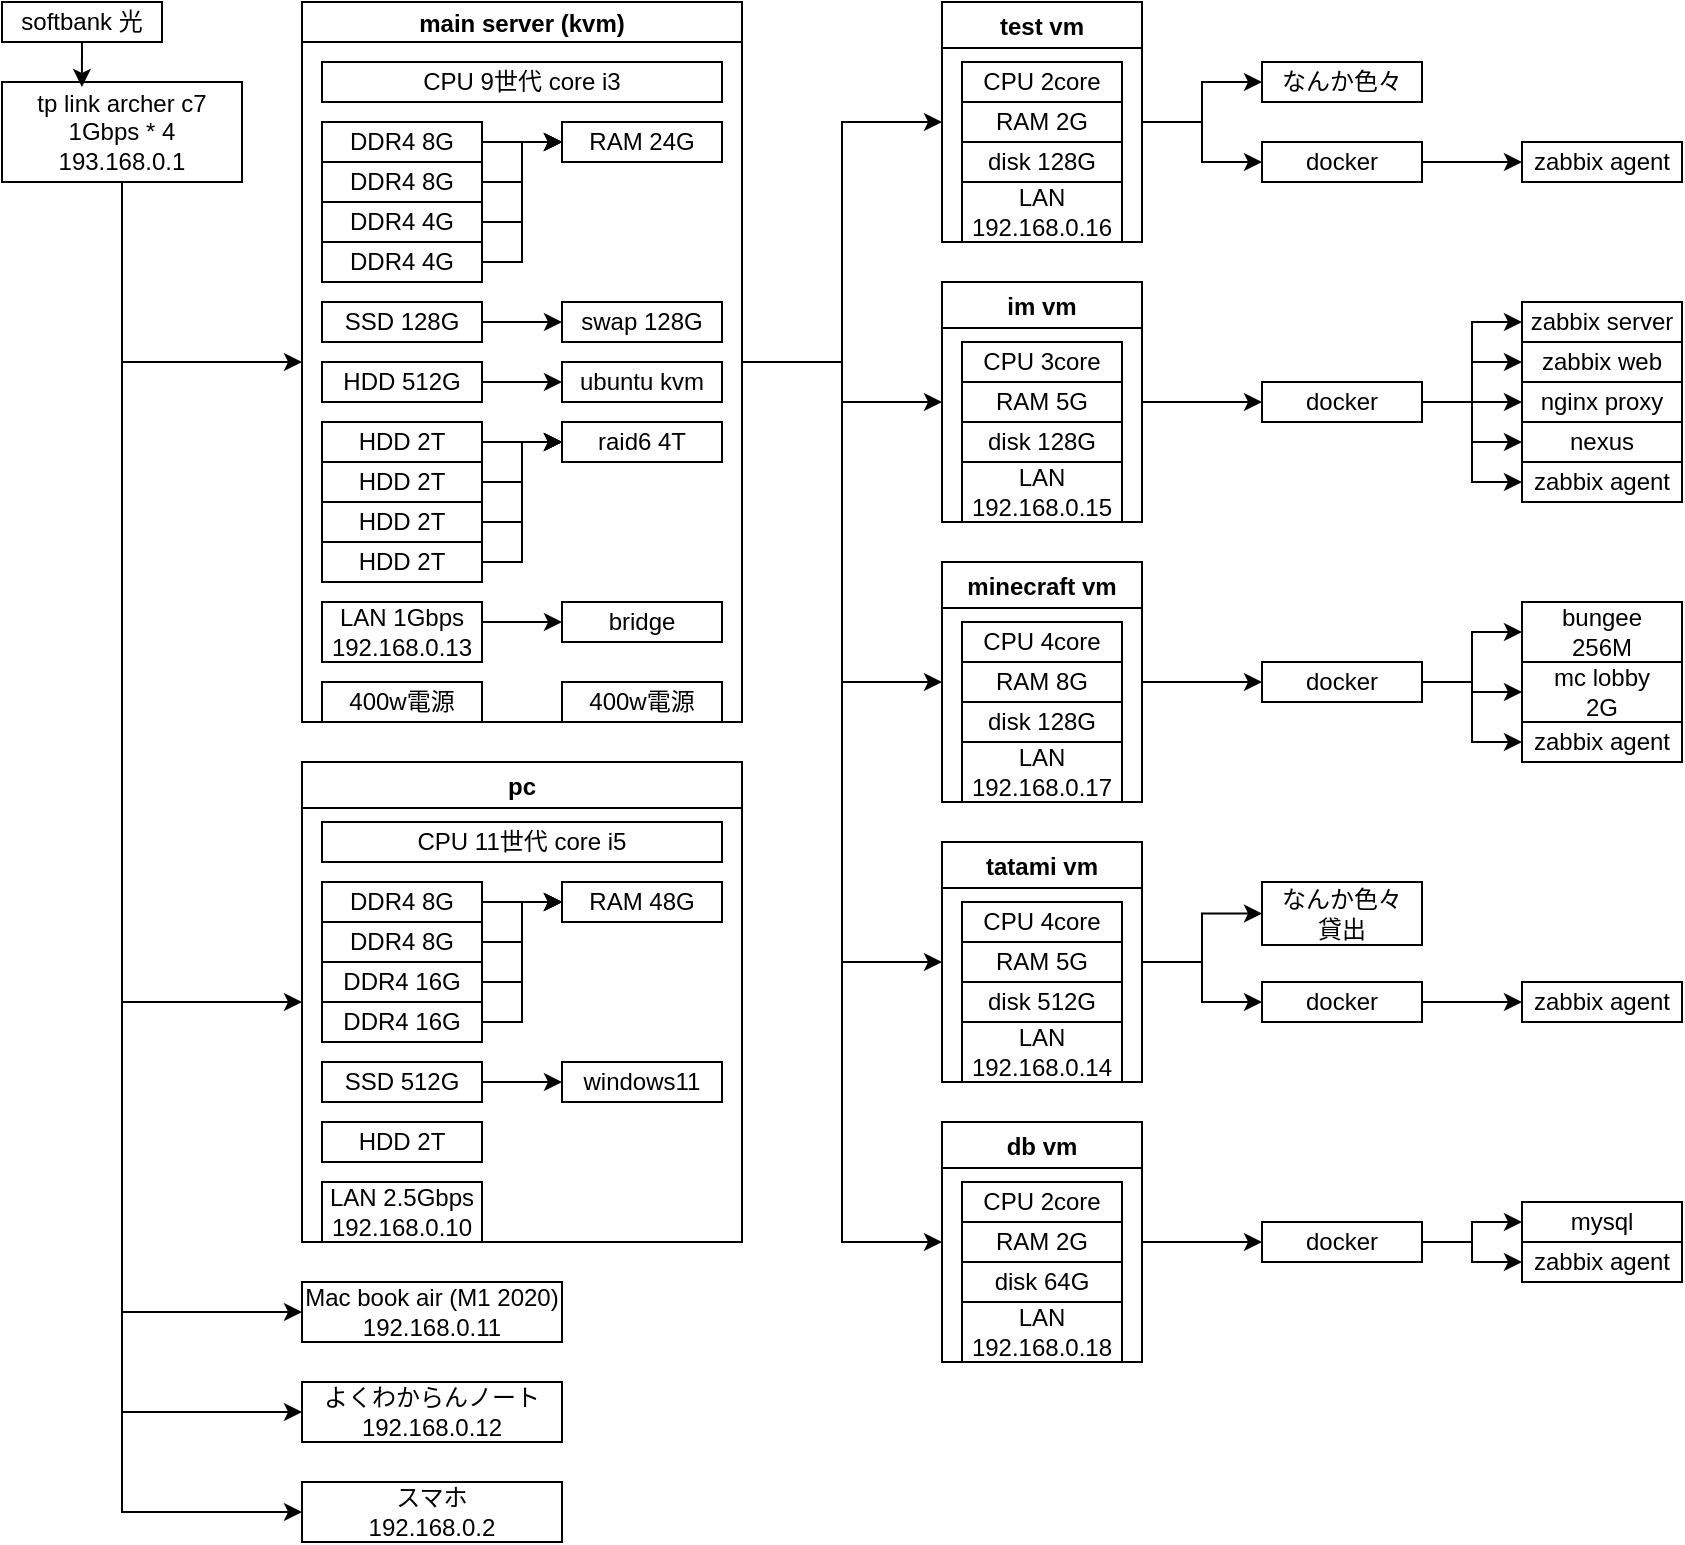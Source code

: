 <mxfile>
    <diagram id="F0OBJqVu1mHpr89dbaOW" name="ページ1">
        <mxGraphModel dx="724" dy="680" grid="1" gridSize="10" guides="1" tooltips="1" connect="1" arrows="1" fold="1" page="1" pageScale="1" pageWidth="1169" pageHeight="827" math="0" shadow="0">
            <root>
                <mxCell id="0"/>
                <mxCell id="1" parent="0"/>
                <mxCell id="114" style="edgeStyle=orthogonalEdgeStyle;rounded=0;html=1;exitX=1;exitY=0.5;exitDx=0;exitDy=0;entryX=0;entryY=0.5;entryDx=0;entryDy=0;" edge="1" parent="1" source="38" target="90">
                    <mxGeometry relative="1" as="geometry">
                        <Array as="points">
                            <mxPoint x="460" y="220"/>
                            <mxPoint x="460" y="100"/>
                        </Array>
                    </mxGeometry>
                </mxCell>
                <mxCell id="115" style="edgeStyle=orthogonalEdgeStyle;rounded=0;html=1;exitX=1;exitY=0.5;exitDx=0;exitDy=0;entryX=0;entryY=0.5;entryDx=0;entryDy=0;" edge="1" parent="1" source="38" target="97">
                    <mxGeometry relative="1" as="geometry"/>
                </mxCell>
                <mxCell id="125" style="edgeStyle=orthogonalEdgeStyle;rounded=0;html=1;exitX=1;exitY=0.5;exitDx=0;exitDy=0;entryX=0;entryY=0.5;entryDx=0;entryDy=0;" edge="1" parent="1" source="38" target="105">
                    <mxGeometry relative="1" as="geometry"/>
                </mxCell>
                <mxCell id="126" style="edgeStyle=orthogonalEdgeStyle;rounded=0;html=1;exitX=1;exitY=0.5;exitDx=0;exitDy=0;entryX=0;entryY=0.5;entryDx=0;entryDy=0;" edge="1" parent="1" source="38" target="101">
                    <mxGeometry relative="1" as="geometry"/>
                </mxCell>
                <mxCell id="158" style="edgeStyle=orthogonalEdgeStyle;rounded=0;html=1;exitX=1;exitY=0.5;exitDx=0;exitDy=0;entryX=0;entryY=0.5;entryDx=0;entryDy=0;" edge="1" parent="1" source="38" target="109">
                    <mxGeometry relative="1" as="geometry"/>
                </mxCell>
                <mxCell id="38" value="main server (kvm)" style="swimlane;startSize=20;" parent="1" vertex="1">
                    <mxGeometry x="190" y="40" width="220" height="360" as="geometry"/>
                </mxCell>
                <mxCell id="14" value="CPU 9世代 core i3" style="rounded=0;whiteSpace=wrap;html=1;" parent="38" vertex="1">
                    <mxGeometry x="10" y="30" width="200" height="20" as="geometry"/>
                </mxCell>
                <mxCell id="13" value="RAM 24G" style="rounded=0;whiteSpace=wrap;html=1;" parent="38" vertex="1">
                    <mxGeometry x="130" y="60" width="80" height="20" as="geometry"/>
                </mxCell>
                <mxCell id="29" value="swap 128G" style="rounded=0;whiteSpace=wrap;html=1;" parent="38" vertex="1">
                    <mxGeometry x="130" y="150" width="80" height="20" as="geometry"/>
                </mxCell>
                <mxCell id="63" style="edgeStyle=orthogonalEdgeStyle;rounded=0;html=1;exitX=1;exitY=0.5;exitDx=0;exitDy=0;entryX=0;entryY=0.5;entryDx=0;entryDy=0;" parent="38" source="12" target="29" edge="1">
                    <mxGeometry relative="1" as="geometry"/>
                </mxCell>
                <mxCell id="12" value="SSD 128G" style="rounded=0;whiteSpace=wrap;html=1;" parent="38" vertex="1">
                    <mxGeometry x="10" y="150" width="80" height="20" as="geometry"/>
                </mxCell>
                <mxCell id="28" value="ubuntu kvm" style="rounded=0;whiteSpace=wrap;html=1;" parent="38" vertex="1">
                    <mxGeometry x="130" y="180" width="80" height="20" as="geometry"/>
                </mxCell>
                <mxCell id="66" style="edgeStyle=orthogonalEdgeStyle;rounded=0;html=1;exitX=1;exitY=0.5;exitDx=0;exitDy=0;entryX=0;entryY=0.5;entryDx=0;entryDy=0;" parent="38" source="9" target="15" edge="1">
                    <mxGeometry relative="1" as="geometry"/>
                </mxCell>
                <mxCell id="9" value="HDD 2T" style="rounded=0;whiteSpace=wrap;html=1;" parent="38" vertex="1">
                    <mxGeometry x="10" y="230" width="80" height="20" as="geometry"/>
                </mxCell>
                <mxCell id="68" style="edgeStyle=orthogonalEdgeStyle;rounded=0;html=1;exitX=1;exitY=0.5;exitDx=0;exitDy=0;entryX=0;entryY=0.5;entryDx=0;entryDy=0;" parent="38" source="10" target="15" edge="1">
                    <mxGeometry relative="1" as="geometry"/>
                </mxCell>
                <mxCell id="10" value="HDD 2T" style="rounded=0;whiteSpace=wrap;html=1;" parent="38" vertex="1">
                    <mxGeometry x="10" y="250" width="80" height="20" as="geometry"/>
                </mxCell>
                <mxCell id="65" style="edgeStyle=orthogonalEdgeStyle;rounded=0;html=1;exitX=1;exitY=0.5;exitDx=0;exitDy=0;entryX=0;entryY=0.5;entryDx=0;entryDy=0;" parent="38" source="8" target="15" edge="1">
                    <mxGeometry relative="1" as="geometry"/>
                </mxCell>
                <mxCell id="8" value="HDD 2T" style="rounded=0;whiteSpace=wrap;html=1;" parent="38" vertex="1">
                    <mxGeometry x="10" y="210" width="80" height="20" as="geometry"/>
                </mxCell>
                <mxCell id="69" style="edgeStyle=orthogonalEdgeStyle;rounded=0;html=1;exitX=1;exitY=0.5;exitDx=0;exitDy=0;entryX=0;entryY=0.5;entryDx=0;entryDy=0;" parent="38" source="7" target="15" edge="1">
                    <mxGeometry relative="1" as="geometry"/>
                </mxCell>
                <mxCell id="7" value="HDD 2T" style="rounded=0;whiteSpace=wrap;html=1;" parent="38" vertex="1">
                    <mxGeometry x="10" y="270" width="80" height="20" as="geometry"/>
                </mxCell>
                <mxCell id="4" value="400w電源" style="rounded=0;whiteSpace=wrap;html=1;" parent="38" vertex="1">
                    <mxGeometry x="10" y="340" width="80" height="20" as="geometry"/>
                </mxCell>
                <mxCell id="5" value="400w電源" style="rounded=0;whiteSpace=wrap;html=1;" parent="38" vertex="1">
                    <mxGeometry x="130" y="340" width="80" height="20" as="geometry"/>
                </mxCell>
                <mxCell id="15" value="raid6 4T" style="rounded=0;whiteSpace=wrap;html=1;" parent="38" vertex="1">
                    <mxGeometry x="130" y="210" width="80" height="20" as="geometry"/>
                </mxCell>
                <mxCell id="64" style="edgeStyle=orthogonalEdgeStyle;rounded=0;html=1;exitX=1;exitY=0.5;exitDx=0;exitDy=0;entryX=0;entryY=0.5;entryDx=0;entryDy=0;" parent="38" source="11" target="28" edge="1">
                    <mxGeometry relative="1" as="geometry"/>
                </mxCell>
                <mxCell id="11" value="HDD 512G" style="rounded=0;whiteSpace=wrap;html=1;" parent="38" vertex="1">
                    <mxGeometry x="10" y="180" width="80" height="20" as="geometry"/>
                </mxCell>
                <mxCell id="92" style="edgeStyle=orthogonalEdgeStyle;rounded=0;html=1;exitX=1;exitY=0.25;exitDx=0;exitDy=0;entryX=0;entryY=0.5;entryDx=0;entryDy=0;" edge="1" parent="38" source="48" target="91">
                    <mxGeometry relative="1" as="geometry">
                        <Array as="points">
                            <mxPoint x="90" y="310"/>
                        </Array>
                    </mxGeometry>
                </mxCell>
                <mxCell id="48" value="LAN 1Gbps&lt;br&gt;192.168.0.13" style="rounded=0;whiteSpace=wrap;html=1;" parent="38" vertex="1">
                    <mxGeometry x="10" y="300" width="80" height="30" as="geometry"/>
                </mxCell>
                <mxCell id="58" style="edgeStyle=orthogonalEdgeStyle;rounded=0;html=1;exitX=1;exitY=0.5;exitDx=0;exitDy=0;entryX=0;entryY=0.5;entryDx=0;entryDy=0;" parent="38" source="50" target="13" edge="1">
                    <mxGeometry relative="1" as="geometry"/>
                </mxCell>
                <mxCell id="50" value="DDR4 8G" style="rounded=0;whiteSpace=wrap;html=1;" parent="38" vertex="1">
                    <mxGeometry x="10" y="60" width="80" height="20" as="geometry"/>
                </mxCell>
                <mxCell id="60" style="edgeStyle=orthogonalEdgeStyle;rounded=0;html=1;exitX=1;exitY=0.5;exitDx=0;exitDy=0;entryX=0;entryY=0.5;entryDx=0;entryDy=0;" parent="38" source="51" target="13" edge="1">
                    <mxGeometry relative="1" as="geometry"/>
                </mxCell>
                <mxCell id="51" value="DDR4 8G" style="rounded=0;whiteSpace=wrap;html=1;" parent="38" vertex="1">
                    <mxGeometry x="10" y="80" width="80" height="20" as="geometry"/>
                </mxCell>
                <mxCell id="61" style="edgeStyle=orthogonalEdgeStyle;rounded=0;html=1;exitX=1;exitY=0.5;exitDx=0;exitDy=0;entryX=0;entryY=0.5;entryDx=0;entryDy=0;" parent="38" source="52" target="13" edge="1">
                    <mxGeometry relative="1" as="geometry"/>
                </mxCell>
                <mxCell id="52" value="DDR4 4G" style="rounded=0;whiteSpace=wrap;html=1;" parent="38" vertex="1">
                    <mxGeometry x="10" y="100" width="80" height="20" as="geometry"/>
                </mxCell>
                <mxCell id="62" style="edgeStyle=orthogonalEdgeStyle;rounded=0;html=1;exitX=1;exitY=0.5;exitDx=0;exitDy=0;entryX=0;entryY=0.5;entryDx=0;entryDy=0;" parent="38" source="53" target="13" edge="1">
                    <mxGeometry relative="1" as="geometry"/>
                </mxCell>
                <mxCell id="53" value="DDR4 4G" style="rounded=0;whiteSpace=wrap;html=1;" parent="38" vertex="1">
                    <mxGeometry x="10" y="120" width="80" height="20" as="geometry"/>
                </mxCell>
                <mxCell id="91" value="bridge" style="rounded=0;whiteSpace=wrap;html=1;" vertex="1" parent="38">
                    <mxGeometry x="130" y="300" width="80" height="20" as="geometry"/>
                </mxCell>
                <mxCell id="122" style="edgeStyle=orthogonalEdgeStyle;rounded=0;html=1;exitX=0.5;exitY=1;exitDx=0;exitDy=0;entryX=0;entryY=0.5;entryDx=0;entryDy=0;" edge="1" parent="1" source="54" target="38">
                    <mxGeometry relative="1" as="geometry"/>
                </mxCell>
                <mxCell id="123" style="edgeStyle=orthogonalEdgeStyle;rounded=0;html=1;exitX=0.5;exitY=1;exitDx=0;exitDy=0;entryX=0;entryY=0.5;entryDx=0;entryDy=0;" edge="1" parent="1" source="54" target="70">
                    <mxGeometry relative="1" as="geometry"/>
                </mxCell>
                <mxCell id="166" style="edgeStyle=orthogonalEdgeStyle;rounded=0;html=1;exitX=0.5;exitY=1;exitDx=0;exitDy=0;entryX=0;entryY=0.5;entryDx=0;entryDy=0;" edge="1" parent="1" source="54" target="163">
                    <mxGeometry relative="1" as="geometry"/>
                </mxCell>
                <mxCell id="167" style="edgeStyle=orthogonalEdgeStyle;rounded=0;html=1;exitX=0.5;exitY=1;exitDx=0;exitDy=0;entryX=0;entryY=0.5;entryDx=0;entryDy=0;" edge="1" parent="1" source="54" target="164">
                    <mxGeometry relative="1" as="geometry"/>
                </mxCell>
                <mxCell id="168" style="edgeStyle=orthogonalEdgeStyle;rounded=0;html=1;exitX=0.5;exitY=1;exitDx=0;exitDy=0;entryX=0;entryY=0.5;entryDx=0;entryDy=0;" edge="1" parent="1" source="54" target="165">
                    <mxGeometry relative="1" as="geometry"/>
                </mxCell>
                <mxCell id="54" value="tp link archer c7&lt;br&gt;1Gbps * 4&lt;br&gt;193.168.0.1" style="rounded=0;whiteSpace=wrap;html=1;" parent="1" vertex="1">
                    <mxGeometry x="40" y="80" width="120" height="50" as="geometry"/>
                </mxCell>
                <mxCell id="56" style="edgeStyle=orthogonalEdgeStyle;rounded=0;html=1;exitX=0.5;exitY=1;exitDx=0;exitDy=0;entryX=0.333;entryY=0.05;entryDx=0;entryDy=0;entryPerimeter=0;" parent="1" source="55" target="54" edge="1">
                    <mxGeometry relative="1" as="geometry"/>
                </mxCell>
                <mxCell id="55" value="softbank 光" style="rounded=0;whiteSpace=wrap;html=1;" parent="1" vertex="1">
                    <mxGeometry x="40" y="40" width="80" height="20" as="geometry"/>
                </mxCell>
                <mxCell id="70" value="pc" style="swimlane;" vertex="1" parent="1">
                    <mxGeometry x="190" y="420" width="220" height="240" as="geometry"/>
                </mxCell>
                <mxCell id="71" value="CPU 11世代 core i5" style="rounded=0;whiteSpace=wrap;html=1;" vertex="1" parent="70">
                    <mxGeometry x="10" y="30" width="200" height="20" as="geometry"/>
                </mxCell>
                <mxCell id="72" value="RAM 48G" style="rounded=0;whiteSpace=wrap;html=1;" vertex="1" parent="70">
                    <mxGeometry x="130" y="60" width="80" height="20" as="geometry"/>
                </mxCell>
                <mxCell id="73" style="edgeStyle=orthogonalEdgeStyle;rounded=0;html=1;exitX=1;exitY=0.5;exitDx=0;exitDy=0;entryX=0;entryY=0.5;entryDx=0;entryDy=0;" edge="1" parent="70" source="74" target="72">
                    <mxGeometry relative="1" as="geometry"/>
                </mxCell>
                <mxCell id="74" value="DDR4 8G" style="rounded=0;whiteSpace=wrap;html=1;" vertex="1" parent="70">
                    <mxGeometry x="10" y="60" width="80" height="20" as="geometry"/>
                </mxCell>
                <mxCell id="75" style="edgeStyle=orthogonalEdgeStyle;rounded=0;html=1;exitX=1;exitY=0.5;exitDx=0;exitDy=0;entryX=0;entryY=0.5;entryDx=0;entryDy=0;" edge="1" parent="70" source="76" target="72">
                    <mxGeometry relative="1" as="geometry"/>
                </mxCell>
                <mxCell id="76" value="DDR4 8G" style="rounded=0;whiteSpace=wrap;html=1;" vertex="1" parent="70">
                    <mxGeometry x="10" y="80" width="80" height="20" as="geometry"/>
                </mxCell>
                <mxCell id="77" style="edgeStyle=orthogonalEdgeStyle;rounded=0;html=1;exitX=1;exitY=0.5;exitDx=0;exitDy=0;entryX=0;entryY=0.5;entryDx=0;entryDy=0;" edge="1" parent="70" source="78" target="72">
                    <mxGeometry relative="1" as="geometry"/>
                </mxCell>
                <mxCell id="78" value="DDR4 16G" style="rounded=0;whiteSpace=wrap;html=1;" vertex="1" parent="70">
                    <mxGeometry x="10" y="100" width="80" height="20" as="geometry"/>
                </mxCell>
                <mxCell id="79" style="edgeStyle=orthogonalEdgeStyle;rounded=0;html=1;exitX=1;exitY=0.5;exitDx=0;exitDy=0;entryX=0;entryY=0.5;entryDx=0;entryDy=0;" edge="1" parent="70" source="80" target="72">
                    <mxGeometry relative="1" as="geometry"/>
                </mxCell>
                <mxCell id="80" value="DDR4 16G" style="rounded=0;whiteSpace=wrap;html=1;" vertex="1" parent="70">
                    <mxGeometry x="10" y="120" width="80" height="20" as="geometry"/>
                </mxCell>
                <mxCell id="81" value="windows11" style="rounded=0;whiteSpace=wrap;html=1;" vertex="1" parent="70">
                    <mxGeometry x="130" y="150" width="80" height="20" as="geometry"/>
                </mxCell>
                <mxCell id="82" style="edgeStyle=orthogonalEdgeStyle;rounded=0;html=1;exitX=1;exitY=0.5;exitDx=0;exitDy=0;entryX=0;entryY=0.5;entryDx=0;entryDy=0;" edge="1" parent="70" source="83" target="81">
                    <mxGeometry relative="1" as="geometry"/>
                </mxCell>
                <mxCell id="83" value="SSD 512G" style="rounded=0;whiteSpace=wrap;html=1;" vertex="1" parent="70">
                    <mxGeometry x="10" y="150" width="80" height="20" as="geometry"/>
                </mxCell>
                <mxCell id="84" value="HDD 2T" style="rounded=0;whiteSpace=wrap;html=1;" vertex="1" parent="70">
                    <mxGeometry x="10" y="180" width="80" height="20" as="geometry"/>
                </mxCell>
                <mxCell id="88" value="LAN 2.5Gbps&lt;br&gt;192.168.0.10" style="rounded=0;whiteSpace=wrap;html=1;" vertex="1" parent="70">
                    <mxGeometry x="10" y="210" width="80" height="30" as="geometry"/>
                </mxCell>
                <mxCell id="132" style="edgeStyle=orthogonalEdgeStyle;rounded=0;html=1;exitX=1;exitY=0.5;exitDx=0;exitDy=0;entryX=0;entryY=0.5;entryDx=0;entryDy=0;" edge="1" parent="1" source="90" target="127">
                    <mxGeometry relative="1" as="geometry"/>
                </mxCell>
                <mxCell id="172" style="edgeStyle=orthogonalEdgeStyle;rounded=0;html=1;exitX=1;exitY=0.5;exitDx=0;exitDy=0;entryX=0;entryY=0.5;entryDx=0;entryDy=0;" edge="1" parent="1" source="90" target="171">
                    <mxGeometry relative="1" as="geometry"/>
                </mxCell>
                <mxCell id="90" value="test vm" style="swimlane;" vertex="1" parent="1">
                    <mxGeometry x="510" y="40" width="100" height="120" as="geometry"/>
                </mxCell>
                <mxCell id="94" value="CPU 2core" style="rounded=0;whiteSpace=wrap;html=1;" vertex="1" parent="90">
                    <mxGeometry x="10" y="30" width="80" height="20" as="geometry"/>
                </mxCell>
                <mxCell id="95" value="RAM 2G" style="rounded=0;whiteSpace=wrap;html=1;" vertex="1" parent="90">
                    <mxGeometry x="10" y="50" width="80" height="20" as="geometry"/>
                </mxCell>
                <mxCell id="96" value="disk 128G" style="rounded=0;whiteSpace=wrap;html=1;" vertex="1" parent="90">
                    <mxGeometry x="10" y="70" width="80" height="20" as="geometry"/>
                </mxCell>
                <mxCell id="156" value="LAN&lt;br&gt;192.168.0.16" style="rounded=0;whiteSpace=wrap;html=1;" vertex="1" parent="90">
                    <mxGeometry x="10" y="90" width="80" height="30" as="geometry"/>
                </mxCell>
                <mxCell id="140" style="edgeStyle=orthogonalEdgeStyle;rounded=0;html=1;exitX=1;exitY=0.5;exitDx=0;exitDy=0;entryX=0;entryY=0.5;entryDx=0;entryDy=0;" edge="1" parent="1" source="97" target="139">
                    <mxGeometry relative="1" as="geometry"/>
                </mxCell>
                <mxCell id="97" value="im vm" style="swimlane;" vertex="1" parent="1">
                    <mxGeometry x="510" y="180" width="100" height="120" as="geometry"/>
                </mxCell>
                <mxCell id="98" value="CPU 3core" style="rounded=0;whiteSpace=wrap;html=1;" vertex="1" parent="97">
                    <mxGeometry x="10" y="30" width="80" height="20" as="geometry"/>
                </mxCell>
                <mxCell id="99" value="RAM 5G" style="rounded=0;whiteSpace=wrap;html=1;" vertex="1" parent="97">
                    <mxGeometry x="10" y="50" width="80" height="20" as="geometry"/>
                </mxCell>
                <mxCell id="100" value="disk 128G" style="rounded=0;whiteSpace=wrap;html=1;" vertex="1" parent="97">
                    <mxGeometry x="10" y="70" width="80" height="20" as="geometry"/>
                </mxCell>
                <mxCell id="157" value="LAN&lt;br&gt;192.168.0.15" style="rounded=0;whiteSpace=wrap;html=1;" vertex="1" parent="97">
                    <mxGeometry x="10" y="90" width="80" height="30" as="geometry"/>
                </mxCell>
                <mxCell id="146" style="edgeStyle=orthogonalEdgeStyle;rounded=0;html=1;exitX=1;exitY=0.5;exitDx=0;exitDy=0;entryX=0;entryY=0.5;entryDx=0;entryDy=0;" edge="1" parent="1" source="101" target="145">
                    <mxGeometry relative="1" as="geometry"/>
                </mxCell>
                <mxCell id="101" value="minecraft vm" style="swimlane;" vertex="1" parent="1">
                    <mxGeometry x="510" y="320" width="100" height="120" as="geometry"/>
                </mxCell>
                <mxCell id="102" value="CPU 4core" style="rounded=0;whiteSpace=wrap;html=1;" vertex="1" parent="101">
                    <mxGeometry x="10" y="30" width="80" height="20" as="geometry"/>
                </mxCell>
                <mxCell id="103" value="RAM 8G" style="rounded=0;whiteSpace=wrap;html=1;" vertex="1" parent="101">
                    <mxGeometry x="10" y="50" width="80" height="20" as="geometry"/>
                </mxCell>
                <mxCell id="104" value="disk 128G" style="rounded=0;whiteSpace=wrap;html=1;" vertex="1" parent="101">
                    <mxGeometry x="10" y="70" width="80" height="20" as="geometry"/>
                </mxCell>
                <mxCell id="159" value="LAN&lt;br&gt;192.168.0.17" style="rounded=0;whiteSpace=wrap;html=1;" vertex="1" parent="101">
                    <mxGeometry x="10" y="90" width="80" height="30" as="geometry"/>
                </mxCell>
                <mxCell id="151" style="edgeStyle=orthogonalEdgeStyle;rounded=0;html=1;exitX=1;exitY=0.5;exitDx=0;exitDy=0;entryX=0;entryY=0.5;entryDx=0;entryDy=0;" edge="1" parent="1" source="105" target="150">
                    <mxGeometry relative="1" as="geometry"/>
                </mxCell>
                <mxCell id="180" style="edgeStyle=orthogonalEdgeStyle;rounded=0;html=1;exitX=1;exitY=0.5;exitDx=0;exitDy=0;entryX=0;entryY=0.5;entryDx=0;entryDy=0;" edge="1" parent="1" source="105" target="179">
                    <mxGeometry relative="1" as="geometry"/>
                </mxCell>
                <mxCell id="105" value="tatami vm" style="swimlane;startSize=23;" vertex="1" parent="1">
                    <mxGeometry x="510" y="460" width="100" height="120" as="geometry"/>
                </mxCell>
                <mxCell id="106" value="CPU 4core" style="rounded=0;whiteSpace=wrap;html=1;" vertex="1" parent="105">
                    <mxGeometry x="10" y="30" width="80" height="20" as="geometry"/>
                </mxCell>
                <mxCell id="107" value="RAM 5G" style="rounded=0;whiteSpace=wrap;html=1;" vertex="1" parent="105">
                    <mxGeometry x="10" y="50" width="80" height="20" as="geometry"/>
                </mxCell>
                <mxCell id="108" value="disk 512G" style="rounded=0;whiteSpace=wrap;html=1;" vertex="1" parent="105">
                    <mxGeometry x="10" y="70" width="80" height="20" as="geometry"/>
                </mxCell>
                <mxCell id="160" value="LAN&lt;br&gt;192.168.0.14" style="rounded=0;whiteSpace=wrap;html=1;" vertex="1" parent="105">
                    <mxGeometry x="10" y="90" width="80" height="30" as="geometry"/>
                </mxCell>
                <mxCell id="153" style="edgeStyle=orthogonalEdgeStyle;rounded=0;html=1;exitX=1;exitY=0.5;exitDx=0;exitDy=0;entryX=0;entryY=0.5;entryDx=0;entryDy=0;" edge="1" parent="1" source="109" target="152">
                    <mxGeometry relative="1" as="geometry"/>
                </mxCell>
                <mxCell id="109" value="db vm" style="swimlane;startSize=23;" vertex="1" parent="1">
                    <mxGeometry x="510" y="600" width="100" height="120" as="geometry"/>
                </mxCell>
                <mxCell id="110" value="CPU 2core" style="rounded=0;whiteSpace=wrap;html=1;" vertex="1" parent="109">
                    <mxGeometry x="10" y="30" width="80" height="20" as="geometry"/>
                </mxCell>
                <mxCell id="111" value="RAM 2G" style="rounded=0;whiteSpace=wrap;html=1;" vertex="1" parent="109">
                    <mxGeometry x="10" y="50" width="80" height="20" as="geometry"/>
                </mxCell>
                <mxCell id="112" value="disk 64G" style="rounded=0;whiteSpace=wrap;html=1;" vertex="1" parent="109">
                    <mxGeometry x="10" y="70" width="80" height="20" as="geometry"/>
                </mxCell>
                <mxCell id="161" value="LAN&lt;br&gt;192.168.0.18" style="rounded=0;whiteSpace=wrap;html=1;" vertex="1" parent="109">
                    <mxGeometry x="10" y="90" width="80" height="30" as="geometry"/>
                </mxCell>
                <mxCell id="127" value="なんか色々" style="rounded=0;whiteSpace=wrap;html=1;" vertex="1" parent="1">
                    <mxGeometry x="670" y="70" width="80" height="20" as="geometry"/>
                </mxCell>
                <mxCell id="128" value="zabbix server&lt;span style=&quot;color: rgba(0 , 0 , 0 , 0) ; font-family: monospace ; font-size: 0px&quot;&gt;%3CmxGraphModel%3E%3Croot%3E%3CmxCell%20id%3D%220%22%2F%3E%3CmxCell%20id%3D%221%22%20parent%3D%220%22%2F%3E%3CmxCell%20id%3D%222%22%20value%3D%22%E3%81%AA%E3%82%93%E3%81%8B%E8%89%B2%E3%80%85%22%20style%3D%22rounded%3D0%3BwhiteSpace%3Dwrap%3Bhtml%3D1%3B%22%20vertex%3D%221%22%20parent%3D%221%22%3E%3CmxGeometry%20x%3D%22680%22%20y%3D%2240%22%20width%3D%2280%22%20height%3D%2220%22%20as%3D%22geometry%22%2F%3E%3C%2FmxCell%3E%3C%2Froot%3E%3C%2FmxGraphModel%3E&lt;/span&gt;&lt;span style=&quot;color: rgba(0 , 0 , 0 , 0) ; font-family: monospace ; font-size: 0px&quot;&gt;%3CmxGraphModel%3E%3Croot%3E%3CmxCell%20id%3D%220%22%2F%3E%3CmxCell%20id%3D%221%22%20parent%3D%220%22%2F%3E%3CmxCell%20id%3D%222%22%20value%3D%22%E3%81%AA%E3%82%93%E3%81%8B%E8%89%B2%E3%80%85%22%20style%3D%22rounded%3D0%3BwhiteSpace%3Dwrap%3Bhtml%3D1%3B%22%20vertex%3D%221%22%20parent%3D%221%22%3E%3CmxGeometry%20x%3D%22680%22%20y%3D%2240%22%20width%3D%2280%22%20height%3D%2220%22%20as%3D%22geometry%22%2F%3E%3C%2FmxCell%3E%3C%2Froot%3E%3C%2FmxGraphModel%3E&lt;/span&gt;" style="rounded=0;whiteSpace=wrap;html=1;" vertex="1" parent="1">
                    <mxGeometry x="800" y="190" width="80" height="20" as="geometry"/>
                </mxCell>
                <mxCell id="129" value="zabbix web&lt;span style=&quot;color: rgba(0 , 0 , 0 , 0) ; font-family: monospace ; font-size: 0px&quot;&gt;%3CmxGraphModel%3E%3Croot%3E%3CmxCell%20id%3D%220%22%2F%3E%3CmxCell%20id%3D%221%22%20parent%3D%220%22%2F%3E%3CmxCell%20id%3D%222%22%20value%3D%22%E3%81%AA%E3%82%93%E3%81%8B%E8%89%B2%E3%80%85%22%20style%3D%22rounded%3D0%3BwhiteSpace%3Dwrap%3Bhtml%3D1%3B%22%20vertex%3D%221%22%20parent%3D%221%22%3E%3CmxGeometry%20x%3D%22680%22%20y%3D%2240%22%20width%3D%2280%22%20height%3D%2220%22%20as%3D%22geometry%22%2F%3E%3C%2FmxCell%3E%3C%2Froot%3E%3C%2FmxGraphModel%3E&lt;/span&gt;&lt;span style=&quot;color: rgba(0 , 0 , 0 , 0) ; font-family: monospace ; font-size: 0px&quot;&gt;%3CmxGraphModel%3E%3Croot%3E%3CmxCell%20id%3D%220%22%2F%3E%3CmxCell%20id%3D%221%22%20parent%3D%220%22%2F%3E%3CmxCell%20id%3D%222%22%20value%3D%22%E3%81%AA%E3%82%93%E3%81%8B%E8%89%B2%E3%80%85%22%20style%3D%22rounded%3D0%3BwhiteSpace%3Dwrap%3Bhtml%3D1%3B%22%20vertex%3D%221%22%20parent%3D%221%22%3E%3CmxGeometry%20x%3D%22680%22%20y%3D%2240%22%20width%3D%2280%22%20height%3D%2220%22%20as%3D%22geometry%22%2F%3E%3C%2FmxCell%3E%3C%2Froot%3E%3C%2FmxGraphModel&lt;/span&gt;" style="rounded=0;whiteSpace=wrap;html=1;" vertex="1" parent="1">
                    <mxGeometry x="800" y="210" width="80" height="20" as="geometry"/>
                </mxCell>
                <mxCell id="130" value="nginx proxy" style="rounded=0;whiteSpace=wrap;html=1;" vertex="1" parent="1">
                    <mxGeometry x="800" y="230" width="80" height="20" as="geometry"/>
                </mxCell>
                <mxCell id="131" value="nexus" style="rounded=0;whiteSpace=wrap;html=1;" vertex="1" parent="1">
                    <mxGeometry x="800" y="250" width="80" height="20" as="geometry"/>
                </mxCell>
                <mxCell id="138" value="bungee&lt;br&gt;256M" style="rounded=0;whiteSpace=wrap;html=1;" vertex="1" parent="1">
                    <mxGeometry x="800" y="340" width="80" height="30" as="geometry"/>
                </mxCell>
                <mxCell id="141" style="edgeStyle=orthogonalEdgeStyle;rounded=0;html=1;exitX=1;exitY=0.5;exitDx=0;exitDy=0;entryX=0;entryY=0.5;entryDx=0;entryDy=0;" edge="1" parent="1" source="139" target="128">
                    <mxGeometry relative="1" as="geometry"/>
                </mxCell>
                <mxCell id="142" style="edgeStyle=orthogonalEdgeStyle;rounded=0;html=1;exitX=1;exitY=0.5;exitDx=0;exitDy=0;entryX=0;entryY=0.5;entryDx=0;entryDy=0;" edge="1" parent="1" source="139" target="129">
                    <mxGeometry relative="1" as="geometry"/>
                </mxCell>
                <mxCell id="143" style="edgeStyle=orthogonalEdgeStyle;rounded=0;html=1;exitX=1;exitY=0.5;exitDx=0;exitDy=0;entryX=0;entryY=0.5;entryDx=0;entryDy=0;" edge="1" parent="1" source="139" target="130">
                    <mxGeometry relative="1" as="geometry"/>
                </mxCell>
                <mxCell id="144" style="edgeStyle=orthogonalEdgeStyle;rounded=0;html=1;exitX=1;exitY=0.5;exitDx=0;exitDy=0;entryX=0;entryY=0.5;entryDx=0;entryDy=0;" edge="1" parent="1" source="139" target="131">
                    <mxGeometry relative="1" as="geometry"/>
                </mxCell>
                <mxCell id="184" style="edgeStyle=orthogonalEdgeStyle;rounded=0;html=1;exitX=1;exitY=0.5;exitDx=0;exitDy=0;entryX=0;entryY=0.5;entryDx=0;entryDy=0;" edge="1" parent="1" source="139" target="175">
                    <mxGeometry relative="1" as="geometry"/>
                </mxCell>
                <mxCell id="139" value="docker" style="rounded=0;whiteSpace=wrap;html=1;" vertex="1" parent="1">
                    <mxGeometry x="670" y="230" width="80" height="20" as="geometry"/>
                </mxCell>
                <mxCell id="147" style="edgeStyle=orthogonalEdgeStyle;rounded=0;html=1;exitX=1;exitY=0.5;exitDx=0;exitDy=0;entryX=0;entryY=0.5;entryDx=0;entryDy=0;" edge="1" parent="1" source="145" target="138">
                    <mxGeometry relative="1" as="geometry"/>
                </mxCell>
                <mxCell id="149" style="edgeStyle=orthogonalEdgeStyle;rounded=0;html=1;exitX=1;exitY=0.5;exitDx=0;exitDy=0;entryX=0;entryY=0.5;entryDx=0;entryDy=0;" edge="1" parent="1" source="145" target="148">
                    <mxGeometry relative="1" as="geometry"/>
                </mxCell>
                <mxCell id="183" style="edgeStyle=orthogonalEdgeStyle;rounded=0;html=1;exitX=1;exitY=0.5;exitDx=0;exitDy=0;entryX=0;entryY=0.5;entryDx=0;entryDy=0;" edge="1" parent="1" source="145" target="176">
                    <mxGeometry relative="1" as="geometry"/>
                </mxCell>
                <mxCell id="145" value="docker" style="rounded=0;whiteSpace=wrap;html=1;" vertex="1" parent="1">
                    <mxGeometry x="670" y="370" width="80" height="20" as="geometry"/>
                </mxCell>
                <mxCell id="148" value="mc lobby&lt;br&gt;2G" style="rounded=0;whiteSpace=wrap;html=1;" vertex="1" parent="1">
                    <mxGeometry x="800" y="370" width="80" height="30" as="geometry"/>
                </mxCell>
                <mxCell id="150" value="なんか色々&lt;br&gt;貸出" style="rounded=0;whiteSpace=wrap;html=1;" vertex="1" parent="1">
                    <mxGeometry x="670" y="480" width="80" height="31.5" as="geometry"/>
                </mxCell>
                <mxCell id="155" style="edgeStyle=orthogonalEdgeStyle;rounded=0;html=1;exitX=1;exitY=0.5;exitDx=0;exitDy=0;entryX=0;entryY=0.5;entryDx=0;entryDy=0;" edge="1" parent="1" source="152" target="154">
                    <mxGeometry relative="1" as="geometry"/>
                </mxCell>
                <mxCell id="182" style="edgeStyle=orthogonalEdgeStyle;rounded=0;html=1;exitX=1;exitY=0.5;exitDx=0;exitDy=0;entryX=0;entryY=0.5;entryDx=0;entryDy=0;" edge="1" parent="1" source="152" target="178">
                    <mxGeometry relative="1" as="geometry"/>
                </mxCell>
                <mxCell id="152" value="docker" style="rounded=0;whiteSpace=wrap;html=1;" vertex="1" parent="1">
                    <mxGeometry x="670" y="650" width="80" height="20" as="geometry"/>
                </mxCell>
                <mxCell id="154" value="mysql" style="rounded=0;whiteSpace=wrap;html=1;" vertex="1" parent="1">
                    <mxGeometry x="800" y="640" width="80" height="20" as="geometry"/>
                </mxCell>
                <mxCell id="163" value="Mac book air (M1 2020)&lt;br&gt;192.168.0.11" style="rounded=0;whiteSpace=wrap;html=1;" vertex="1" parent="1">
                    <mxGeometry x="190" y="680" width="130" height="30" as="geometry"/>
                </mxCell>
                <mxCell id="164" value="よくわからんノート&lt;br&gt;192.168.0.12" style="rounded=0;whiteSpace=wrap;html=1;" vertex="1" parent="1">
                    <mxGeometry x="190" y="730" width="130" height="30" as="geometry"/>
                </mxCell>
                <mxCell id="165" value="スマホ&lt;br&gt;192.168.0.2" style="rounded=0;whiteSpace=wrap;html=1;" vertex="1" parent="1">
                    <mxGeometry x="190" y="780" width="130" height="30" as="geometry"/>
                </mxCell>
                <mxCell id="169" value="zabbix agent&lt;span style=&quot;color: rgba(0 , 0 , 0 , 0) ; font-family: monospace ; font-size: 0px&quot;&gt;%3CmxGraphModel%3E%3Croot%3E%3CmxCell%20id%3D%220%22%2F%3E%3CmxCell%20id%3D%221%22%20parent%3D%220%22%2F%3E%3CmxCell%20id%3D%222%22%20value%3D%22%E3%81%AA%E3%82%93%E3%81%8B%E8%89%B2%E3%80%85%22%20style%3D%22rounded%3D0%3BwhiteSpace%3Dwrap%3Bhtml%3D1%3B%22%20vertex%3D%221%22%20parent%3D%221%22%3E%3CmxGeometry%20x%3D%22680%22%20y%3D%2240%22%20width%3D%2280%22%20height%3D%2220%22%20as%3D%22geometry%22%2F%3E%3C%2FmxCell%3E%3C%2Froot%3E%3C%2FmxGraphModel%3E&lt;/span&gt;&lt;span style=&quot;color: rgba(0 , 0 , 0 , 0) ; font-family: monospace ; font-size: 0px&quot;&gt;%3CmxGraphModel%3E%3Croot%3E%3CmxCell%20id%3D%220%22%2F%3E%3CmxCell%20id%3D%221%22%20parent%3D%220%22%2F%3E%3CmxCell%20id%3D%222%22%20value%3D%22%E3%81%AA%E3%82%93%E3%81%8B%E8%89%B2%E3%80%85%22%20style%3D%22rounded%3D0%3BwhiteSpace%3Dwrap%3Bhtml%3D1%3B%22%20vertex%3D%221%22%20parent%3D%221%22%3E%3CmxGeometry%20x%3D%22680%22%20y%3D%2240%22%20width%3D%2280%22%20height%3D%2220%22%20as%3D%22geometry%22%2F%3E%3C%2FmxCell%3E%3C%2Froot%3E%3C%2FmxGraphModel%3E&lt;/span&gt;" style="rounded=0;whiteSpace=wrap;html=1;" vertex="1" parent="1">
                    <mxGeometry x="800" y="110" width="80" height="20" as="geometry"/>
                </mxCell>
                <mxCell id="173" style="edgeStyle=orthogonalEdgeStyle;rounded=0;html=1;exitX=1;exitY=0.5;exitDx=0;exitDy=0;entryX=0;entryY=0.5;entryDx=0;entryDy=0;" edge="1" parent="1" source="171" target="169">
                    <mxGeometry relative="1" as="geometry"/>
                </mxCell>
                <mxCell id="171" value="docker" style="rounded=0;whiteSpace=wrap;html=1;" vertex="1" parent="1">
                    <mxGeometry x="670" y="110" width="80" height="20" as="geometry"/>
                </mxCell>
                <mxCell id="175" value="zabbix agent&lt;span style=&quot;color: rgba(0 , 0 , 0 , 0) ; font-family: monospace ; font-size: 0px&quot;&gt;%3CmxGraphModel%3E%3Croot%3E%3CmxCell%20id%3D%220%22%2F%3E%3CmxCell%20id%3D%221%22%20parent%3D%220%22%2F%3E%3CmxCell%20id%3D%222%22%20value%3D%22%E3%81%AA%E3%82%93%E3%81%8B%E8%89%B2%E3%80%85%22%20style%3D%22rounded%3D0%3BwhiteSpace%3Dwrap%3Bhtml%3D1%3B%22%20vertex%3D%221%22%20parent%3D%221%22%3E%3CmxGeometry%20x%3D%22680%22%20y%3D%2240%22%20width%3D%2280%22%20height%3D%2220%22%20as%3D%22geometry%22%2F%3E%3C%2FmxCell%3E%3C%2Froot%3E%3C%2FmxGraphModel%3E&lt;/span&gt;&lt;span style=&quot;color: rgba(0 , 0 , 0 , 0) ; font-family: monospace ; font-size: 0px&quot;&gt;%3CmxGraphModel%3E%3Croot%3E%3CmxCell%20id%3D%220%22%2F%3E%3CmxCell%20id%3D%221%22%20parent%3D%220%22%2F%3E%3CmxCell%20id%3D%222%22%20value%3D%22%E3%81%AA%E3%82%93%E3%81%8B%E8%89%B2%E3%80%85%22%20style%3D%22rounded%3D0%3BwhiteSpace%3Dwrap%3Bhtml%3D1%3B%22%20vertex%3D%221%22%20parent%3D%221%22%3E%3CmxGeometry%20x%3D%22680%22%20y%3D%2240%22%20width%3D%2280%22%20height%3D%2220%22%20as%3D%22geometry%22%2F%3E%3C%2FmxCell%3E%3C%2Froot%3E%3C%2FmxGraphModel%3E&lt;/span&gt;" style="rounded=0;whiteSpace=wrap;html=1;" vertex="1" parent="1">
                    <mxGeometry x="800" y="270" width="80" height="20" as="geometry"/>
                </mxCell>
                <mxCell id="176" value="zabbix agent&lt;span style=&quot;color: rgba(0 , 0 , 0 , 0) ; font-family: monospace ; font-size: 0px&quot;&gt;%3CmxGraphModel%3E%3Croot%3E%3CmxCell%20id%3D%220%22%2F%3E%3CmxCell%20id%3D%221%22%20parent%3D%220%22%2F%3E%3CmxCell%20id%3D%222%22%20value%3D%22%E3%81%AA%E3%82%93%E3%81%8B%E8%89%B2%E3%80%85%22%20style%3D%22rounded%3D0%3BwhiteSpace%3Dwrap%3Bhtml%3D1%3B%22%20vertex%3D%221%22%20parent%3D%221%22%3E%3CmxGeometry%20x%3D%22680%22%20y%3D%2240%22%20width%3D%2280%22%20height%3D%2220%22%20as%3D%22geometry%22%2F%3E%3C%2FmxCell%3E%3C%2Froot%3E%3C%2FmxGraphModel%3E&lt;/span&gt;&lt;span style=&quot;color: rgba(0 , 0 , 0 , 0) ; font-family: monospace ; font-size: 0px&quot;&gt;%3CmxGraphModel%3E%3Croot%3E%3CmxCell%20id%3D%220%22%2F%3E%3CmxCell%20id%3D%221%22%20parent%3D%220%22%2F%3E%3CmxCell%20id%3D%222%22%20value%3D%22%E3%81%AA%E3%82%93%E3%81%8B%E8%89%B2%E3%80%85%22%20style%3D%22rounded%3D0%3BwhiteSpace%3Dwrap%3Bhtml%3D1%3B%22%20vertex%3D%221%22%20parent%3D%221%22%3E%3CmxGeometry%20x%3D%22680%22%20y%3D%2240%22%20width%3D%2280%22%20height%3D%2220%22%20as%3D%22geometry%22%2F%3E%3C%2FmxCell%3E%3C%2Froot%3E%3C%2FmxGraphModel%3E&lt;/span&gt;" style="rounded=0;whiteSpace=wrap;html=1;" vertex="1" parent="1">
                    <mxGeometry x="800" y="400" width="80" height="20" as="geometry"/>
                </mxCell>
                <mxCell id="177" value="zabbix agent&lt;span style=&quot;color: rgba(0 , 0 , 0 , 0) ; font-family: monospace ; font-size: 0px&quot;&gt;%3CmxGraphModel%3E%3Croot%3E%3CmxCell%20id%3D%220%22%2F%3E%3CmxCell%20id%3D%221%22%20parent%3D%220%22%2F%3E%3CmxCell%20id%3D%222%22%20value%3D%22%E3%81%AA%E3%82%93%E3%81%8B%E8%89%B2%E3%80%85%22%20style%3D%22rounded%3D0%3BwhiteSpace%3Dwrap%3Bhtml%3D1%3B%22%20vertex%3D%221%22%20parent%3D%221%22%3E%3CmxGeometry%20x%3D%22680%22%20y%3D%2240%22%20width%3D%2280%22%20height%3D%2220%22%20as%3D%22geometry%22%2F%3E%3C%2FmxCell%3E%3C%2Froot%3E%3C%2FmxGraphModel%3E&lt;/span&gt;&lt;span style=&quot;color: rgba(0 , 0 , 0 , 0) ; font-family: monospace ; font-size: 0px&quot;&gt;%3CmxGraphModel%3E%3Croot%3E%3CmxCell%20id%3D%220%22%2F%3E%3CmxCell%20id%3D%221%22%20parent%3D%220%22%2F%3E%3CmxCell%20id%3D%222%22%20value%3D%22%E3%81%AA%E3%82%93%E3%81%8B%E8%89%B2%E3%80%85%22%20style%3D%22rounded%3D0%3BwhiteSpace%3Dwrap%3Bhtml%3D1%3B%22%20vertex%3D%221%22%20parent%3D%221%22%3E%3CmxGeometry%20x%3D%22680%22%20y%3D%2240%22%20width%3D%2280%22%20height%3D%2220%22%20as%3D%22geometry%22%2F%3E%3C%2FmxCell%3E%3C%2Froot%3E%3C%2FmxGraphModel%3E&lt;/span&gt;" style="rounded=0;whiteSpace=wrap;html=1;" vertex="1" parent="1">
                    <mxGeometry x="800" y="530" width="80" height="20" as="geometry"/>
                </mxCell>
                <mxCell id="178" value="zabbix agent&lt;span style=&quot;color: rgba(0 , 0 , 0 , 0) ; font-family: monospace ; font-size: 0px&quot;&gt;%3CmxGraphModel%3E%3Croot%3E%3CmxCell%20id%3D%220%22%2F%3E%3CmxCell%20id%3D%221%22%20parent%3D%220%22%2F%3E%3CmxCell%20id%3D%222%22%20value%3D%22%E3%81%AA%E3%82%93%E3%81%8B%E8%89%B2%E3%80%85%22%20style%3D%22rounded%3D0%3BwhiteSpace%3Dwrap%3Bhtml%3D1%3B%22%20vertex%3D%221%22%20parent%3D%221%22%3E%3CmxGeometry%20x%3D%22680%22%20y%3D%2240%22%20width%3D%2280%22%20height%3D%2220%22%20as%3D%22geometry%22%2F%3E%3C%2FmxCell%3E%3C%2Froot%3E%3C%2FmxGraphModel%3E&lt;/span&gt;&lt;span style=&quot;color: rgba(0 , 0 , 0 , 0) ; font-family: monospace ; font-size: 0px&quot;&gt;%3CmxGraphModel%3E%3Croot%3E%3CmxCell%20id%3D%220%22%2F%3E%3CmxCell%20id%3D%221%22%20parent%3D%220%22%2F%3E%3CmxCell%20id%3D%222%22%20value%3D%22%E3%81%AA%E3%82%93%E3%81%8B%E8%89%B2%E3%80%85%22%20style%3D%22rounded%3D0%3BwhiteSpace%3Dwrap%3Bhtml%3D1%3B%22%20vertex%3D%221%22%20parent%3D%221%22%3E%3CmxGeometry%20x%3D%22680%22%20y%3D%2240%22%20width%3D%2280%22%20height%3D%2220%22%20as%3D%22geometry%22%2F%3E%3C%2FmxCell%3E%3C%2Froot%3E%3C%2FmxGraphModel%3E&lt;/span&gt;" style="rounded=0;whiteSpace=wrap;html=1;" vertex="1" parent="1">
                    <mxGeometry x="800" y="660" width="80" height="20" as="geometry"/>
                </mxCell>
                <mxCell id="181" style="edgeStyle=orthogonalEdgeStyle;rounded=0;html=1;exitX=1;exitY=0.5;exitDx=0;exitDy=0;entryX=0;entryY=0.5;entryDx=0;entryDy=0;" edge="1" parent="1" source="179" target="177">
                    <mxGeometry relative="1" as="geometry"/>
                </mxCell>
                <mxCell id="179" value="docker" style="rounded=0;whiteSpace=wrap;html=1;" vertex="1" parent="1">
                    <mxGeometry x="670" y="530" width="80" height="20" as="geometry"/>
                </mxCell>
            </root>
        </mxGraphModel>
    </diagram>
</mxfile>